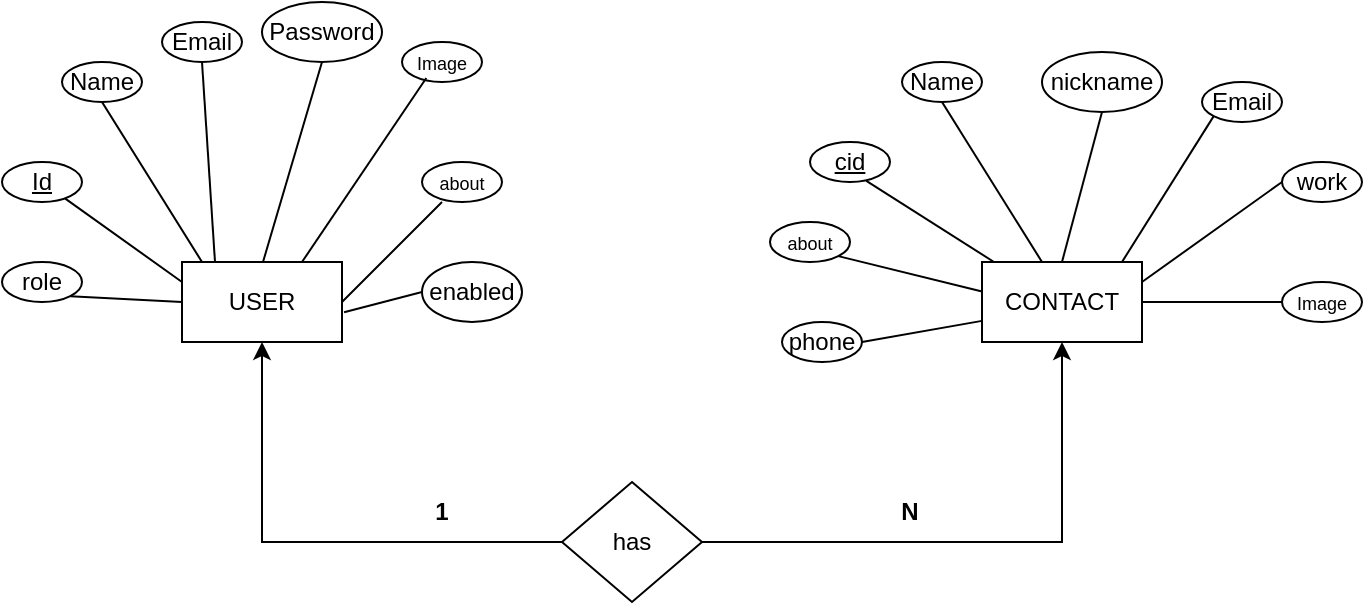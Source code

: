 <mxfile version="25.0.3">
  <diagram name="Page-1" id="F66A-szbmLRaUHfKmccK">
    <mxGraphModel dx="1434" dy="900" grid="1" gridSize="10" guides="1" tooltips="1" connect="1" arrows="1" fold="1" page="1" pageScale="1" pageWidth="827" pageHeight="1169" math="0" shadow="0">
      <root>
        <mxCell id="0" />
        <mxCell id="1" parent="0" />
        <mxCell id="NelPy1c94kWbyCOHuxXx-1" value="USER" style="rounded=0;whiteSpace=wrap;html=1;" vertex="1" parent="1">
          <mxGeometry x="100" y="510" width="80" height="40" as="geometry" />
        </mxCell>
        <mxCell id="NelPy1c94kWbyCOHuxXx-2" value="CONTACT" style="rounded=0;whiteSpace=wrap;html=1;" vertex="1" parent="1">
          <mxGeometry x="500" y="510" width="80" height="40" as="geometry" />
        </mxCell>
        <mxCell id="NelPy1c94kWbyCOHuxXx-3" value="&lt;u&gt;Id&lt;/u&gt;" style="ellipse;whiteSpace=wrap;html=1;" vertex="1" parent="1">
          <mxGeometry x="10" y="460" width="40" height="20" as="geometry" />
        </mxCell>
        <mxCell id="NelPy1c94kWbyCOHuxXx-4" value="Name" style="ellipse;whiteSpace=wrap;html=1;" vertex="1" parent="1">
          <mxGeometry x="40" y="410" width="40" height="20" as="geometry" />
        </mxCell>
        <mxCell id="NelPy1c94kWbyCOHuxXx-5" value="Email" style="ellipse;whiteSpace=wrap;html=1;" vertex="1" parent="1">
          <mxGeometry x="90" y="390" width="40" height="20" as="geometry" />
        </mxCell>
        <mxCell id="NelPy1c94kWbyCOHuxXx-6" value="&lt;font&gt;Password&lt;/font&gt;" style="ellipse;whiteSpace=wrap;html=1;" vertex="1" parent="1">
          <mxGeometry x="140" y="380" width="60" height="30" as="geometry" />
        </mxCell>
        <mxCell id="NelPy1c94kWbyCOHuxXx-8" value="&lt;font style=&quot;font-size: 9px;&quot;&gt;Image&lt;/font&gt;" style="ellipse;whiteSpace=wrap;html=1;" vertex="1" parent="1">
          <mxGeometry x="210" y="400" width="40" height="20" as="geometry" />
        </mxCell>
        <mxCell id="NelPy1c94kWbyCOHuxXx-9" value="&lt;font style=&quot;font-size: 9px;&quot;&gt;about&lt;/font&gt;" style="ellipse;whiteSpace=wrap;html=1;" vertex="1" parent="1">
          <mxGeometry x="220" y="460" width="40" height="20" as="geometry" />
        </mxCell>
        <mxCell id="NelPy1c94kWbyCOHuxXx-10" value="role" style="ellipse;whiteSpace=wrap;html=1;" vertex="1" parent="1">
          <mxGeometry x="10" y="510" width="40" height="20" as="geometry" />
        </mxCell>
        <mxCell id="NelPy1c94kWbyCOHuxXx-11" value="enabled" style="ellipse;whiteSpace=wrap;html=1;" vertex="1" parent="1">
          <mxGeometry x="220" y="510" width="50" height="30" as="geometry" />
        </mxCell>
        <mxCell id="NelPy1c94kWbyCOHuxXx-12" value="" style="endArrow=none;html=1;rounded=0;entryX=0.25;entryY=1;entryDx=0;entryDy=0;entryPerimeter=0;" edge="1" parent="1" target="NelPy1c94kWbyCOHuxXx-9">
          <mxGeometry width="50" height="50" relative="1" as="geometry">
            <mxPoint x="180" y="530" as="sourcePoint" />
            <mxPoint x="230" y="480" as="targetPoint" />
          </mxGeometry>
        </mxCell>
        <mxCell id="NelPy1c94kWbyCOHuxXx-13" value="" style="endArrow=none;html=1;rounded=0;exitX=1.013;exitY=0.629;exitDx=0;exitDy=0;exitPerimeter=0;entryX=0;entryY=0.5;entryDx=0;entryDy=0;" edge="1" parent="1" source="NelPy1c94kWbyCOHuxXx-1" target="NelPy1c94kWbyCOHuxXx-11">
          <mxGeometry width="50" height="50" relative="1" as="geometry">
            <mxPoint x="190" y="540" as="sourcePoint" />
            <mxPoint x="240" y="490" as="targetPoint" />
          </mxGeometry>
        </mxCell>
        <mxCell id="NelPy1c94kWbyCOHuxXx-16" value="" style="endArrow=none;html=1;rounded=0;entryX=0.304;entryY=0.9;entryDx=0;entryDy=0;entryPerimeter=0;" edge="1" parent="1" target="NelPy1c94kWbyCOHuxXx-8">
          <mxGeometry width="50" height="50" relative="1" as="geometry">
            <mxPoint x="160" y="510" as="sourcePoint" />
            <mxPoint x="210" y="460" as="targetPoint" />
          </mxGeometry>
        </mxCell>
        <mxCell id="NelPy1c94kWbyCOHuxXx-17" value="" style="endArrow=none;html=1;rounded=0;entryX=0.5;entryY=1;entryDx=0;entryDy=0;" edge="1" parent="1" target="NelPy1c94kWbyCOHuxXx-6">
          <mxGeometry width="50" height="50" relative="1" as="geometry">
            <mxPoint x="140.5" y="510" as="sourcePoint" />
            <mxPoint x="199.5" y="421" as="targetPoint" />
          </mxGeometry>
        </mxCell>
        <mxCell id="NelPy1c94kWbyCOHuxXx-18" value="" style="endArrow=none;html=1;rounded=0;entryX=0.5;entryY=1;entryDx=0;entryDy=0;" edge="1" parent="1" target="NelPy1c94kWbyCOHuxXx-5">
          <mxGeometry width="50" height="50" relative="1" as="geometry">
            <mxPoint x="116.5" y="510" as="sourcePoint" />
            <mxPoint x="140" y="413" as="targetPoint" />
          </mxGeometry>
        </mxCell>
        <mxCell id="NelPy1c94kWbyCOHuxXx-19" value="" style="endArrow=none;html=1;rounded=0;exitX=1;exitY=1;exitDx=0;exitDy=0;" edge="1" parent="1" source="NelPy1c94kWbyCOHuxXx-10">
          <mxGeometry width="50" height="50" relative="1" as="geometry">
            <mxPoint x="50" y="580" as="sourcePoint" />
            <mxPoint x="100" y="530" as="targetPoint" />
          </mxGeometry>
        </mxCell>
        <mxCell id="NelPy1c94kWbyCOHuxXx-20" value="" style="endArrow=none;html=1;rounded=0;" edge="1" parent="1" source="NelPy1c94kWbyCOHuxXx-3">
          <mxGeometry width="50" height="50" relative="1" as="geometry">
            <mxPoint x="50" y="570" as="sourcePoint" />
            <mxPoint x="100" y="520" as="targetPoint" />
          </mxGeometry>
        </mxCell>
        <mxCell id="NelPy1c94kWbyCOHuxXx-21" value="" style="endArrow=none;html=1;rounded=0;exitX=0.5;exitY=1;exitDx=0;exitDy=0;" edge="1" parent="1" source="NelPy1c94kWbyCOHuxXx-4">
          <mxGeometry width="50" height="50" relative="1" as="geometry">
            <mxPoint x="60" y="560" as="sourcePoint" />
            <mxPoint x="110" y="510" as="targetPoint" />
          </mxGeometry>
        </mxCell>
        <mxCell id="NelPy1c94kWbyCOHuxXx-22" value="Name" style="ellipse;whiteSpace=wrap;html=1;" vertex="1" parent="1">
          <mxGeometry x="460" y="410" width="40" height="20" as="geometry" />
        </mxCell>
        <mxCell id="NelPy1c94kWbyCOHuxXx-23" value="&lt;u&gt;cid&lt;/u&gt;" style="ellipse;whiteSpace=wrap;html=1;" vertex="1" parent="1">
          <mxGeometry x="414" y="450" width="40" height="20" as="geometry" />
        </mxCell>
        <mxCell id="NelPy1c94kWbyCOHuxXx-24" value="&lt;font style=&quot;font-size: 9px;&quot;&gt;about&lt;/font&gt;" style="ellipse;whiteSpace=wrap;html=1;" vertex="1" parent="1">
          <mxGeometry x="394" y="490" width="40" height="20" as="geometry" />
        </mxCell>
        <mxCell id="NelPy1c94kWbyCOHuxXx-25" value="phone" style="ellipse;whiteSpace=wrap;html=1;" vertex="1" parent="1">
          <mxGeometry x="400" y="540" width="40" height="20" as="geometry" />
        </mxCell>
        <mxCell id="NelPy1c94kWbyCOHuxXx-26" value="Email" style="ellipse;whiteSpace=wrap;html=1;" vertex="1" parent="1">
          <mxGeometry x="610" y="420" width="40" height="20" as="geometry" />
        </mxCell>
        <mxCell id="NelPy1c94kWbyCOHuxXx-27" value="&lt;font&gt;nickname&lt;/font&gt;" style="ellipse;whiteSpace=wrap;html=1;" vertex="1" parent="1">
          <mxGeometry x="530" y="405" width="60" height="30" as="geometry" />
        </mxCell>
        <mxCell id="NelPy1c94kWbyCOHuxXx-28" value="work" style="ellipse;whiteSpace=wrap;html=1;" vertex="1" parent="1">
          <mxGeometry x="650" y="460" width="40" height="20" as="geometry" />
        </mxCell>
        <mxCell id="NelPy1c94kWbyCOHuxXx-29" value="&lt;font style=&quot;font-size: 9px;&quot;&gt;Image&lt;/font&gt;" style="ellipse;whiteSpace=wrap;html=1;" vertex="1" parent="1">
          <mxGeometry x="650" y="520" width="40" height="20" as="geometry" />
        </mxCell>
        <mxCell id="NelPy1c94kWbyCOHuxXx-30" value="" style="endArrow=none;html=1;rounded=0;entryX=0;entryY=1;entryDx=0;entryDy=0;" edge="1" parent="1" target="NelPy1c94kWbyCOHuxXx-26">
          <mxGeometry width="50" height="50" relative="1" as="geometry">
            <mxPoint x="570" y="510" as="sourcePoint" />
            <mxPoint x="620" y="460" as="targetPoint" />
          </mxGeometry>
        </mxCell>
        <mxCell id="NelPy1c94kWbyCOHuxXx-31" value="" style="endArrow=none;html=1;rounded=0;entryX=0;entryY=0.5;entryDx=0;entryDy=0;" edge="1" parent="1" target="NelPy1c94kWbyCOHuxXx-28">
          <mxGeometry width="50" height="50" relative="1" as="geometry">
            <mxPoint x="580" y="520" as="sourcePoint" />
            <mxPoint x="626" y="447" as="targetPoint" />
          </mxGeometry>
        </mxCell>
        <mxCell id="NelPy1c94kWbyCOHuxXx-32" value="" style="endArrow=none;html=1;rounded=0;entryX=0;entryY=0.5;entryDx=0;entryDy=0;" edge="1" parent="1" target="NelPy1c94kWbyCOHuxXx-29">
          <mxGeometry width="50" height="50" relative="1" as="geometry">
            <mxPoint x="580" y="530" as="sourcePoint" />
            <mxPoint x="650" y="480" as="targetPoint" />
          </mxGeometry>
        </mxCell>
        <mxCell id="NelPy1c94kWbyCOHuxXx-33" value="" style="endArrow=none;html=1;rounded=0;entryX=0;entryY=0.5;entryDx=0;entryDy=0;exitX=1;exitY=0.5;exitDx=0;exitDy=0;" edge="1" parent="1" source="NelPy1c94kWbyCOHuxXx-25">
          <mxGeometry width="50" height="50" relative="1" as="geometry">
            <mxPoint x="430" y="539.43" as="sourcePoint" />
            <mxPoint x="500" y="539.43" as="targetPoint" />
          </mxGeometry>
        </mxCell>
        <mxCell id="NelPy1c94kWbyCOHuxXx-34" value="" style="endArrow=none;html=1;rounded=0;entryX=0;entryY=0.5;entryDx=0;entryDy=0;exitX=1;exitY=1;exitDx=0;exitDy=0;" edge="1" parent="1" source="NelPy1c94kWbyCOHuxXx-24">
          <mxGeometry width="50" height="50" relative="1" as="geometry">
            <mxPoint x="440" y="535.29" as="sourcePoint" />
            <mxPoint x="500" y="524.72" as="targetPoint" />
          </mxGeometry>
        </mxCell>
        <mxCell id="NelPy1c94kWbyCOHuxXx-35" value="" style="endArrow=none;html=1;rounded=0;entryX=0;entryY=0.5;entryDx=0;entryDy=0;exitX=0.704;exitY=0.971;exitDx=0;exitDy=0;exitPerimeter=0;" edge="1" parent="1" source="NelPy1c94kWbyCOHuxXx-23">
          <mxGeometry width="50" height="50" relative="1" as="geometry">
            <mxPoint x="434" y="492.28" as="sourcePoint" />
            <mxPoint x="506" y="510.0" as="targetPoint" />
          </mxGeometry>
        </mxCell>
        <mxCell id="NelPy1c94kWbyCOHuxXx-36" value="" style="endArrow=none;html=1;rounded=0;entryX=0;entryY=0.5;entryDx=0;entryDy=0;exitX=0.5;exitY=1;exitDx=0;exitDy=0;" edge="1" parent="1" source="NelPy1c94kWbyCOHuxXx-22">
          <mxGeometry width="50" height="50" relative="1" as="geometry">
            <mxPoint x="466" y="469" as="sourcePoint" />
            <mxPoint x="530" y="510.0" as="targetPoint" />
          </mxGeometry>
        </mxCell>
        <mxCell id="NelPy1c94kWbyCOHuxXx-37" value="" style="endArrow=none;html=1;rounded=0;entryX=0.5;entryY=0;entryDx=0;entryDy=0;exitX=0.5;exitY=1;exitDx=0;exitDy=0;" edge="1" parent="1" source="NelPy1c94kWbyCOHuxXx-27" target="NelPy1c94kWbyCOHuxXx-2">
          <mxGeometry width="50" height="50" relative="1" as="geometry">
            <mxPoint x="490" y="440" as="sourcePoint" />
            <mxPoint x="540" y="520.0" as="targetPoint" />
          </mxGeometry>
        </mxCell>
        <mxCell id="NelPy1c94kWbyCOHuxXx-39" style="edgeStyle=orthogonalEdgeStyle;rounded=0;orthogonalLoop=1;jettySize=auto;html=1;exitX=1;exitY=0.5;exitDx=0;exitDy=0;entryX=0.5;entryY=1;entryDx=0;entryDy=0;" edge="1" parent="1" source="NelPy1c94kWbyCOHuxXx-38" target="NelPy1c94kWbyCOHuxXx-2">
          <mxGeometry relative="1" as="geometry" />
        </mxCell>
        <mxCell id="NelPy1c94kWbyCOHuxXx-40" style="edgeStyle=orthogonalEdgeStyle;rounded=0;orthogonalLoop=1;jettySize=auto;html=1;exitX=0;exitY=0.5;exitDx=0;exitDy=0;entryX=0.5;entryY=1;entryDx=0;entryDy=0;" edge="1" parent="1" source="NelPy1c94kWbyCOHuxXx-38" target="NelPy1c94kWbyCOHuxXx-1">
          <mxGeometry relative="1" as="geometry" />
        </mxCell>
        <mxCell id="NelPy1c94kWbyCOHuxXx-38" value="has" style="rhombus;whiteSpace=wrap;html=1;" vertex="1" parent="1">
          <mxGeometry x="290" y="620" width="70" height="60" as="geometry" />
        </mxCell>
        <mxCell id="NelPy1c94kWbyCOHuxXx-41" value="&lt;b&gt;1&lt;/b&gt;" style="text;html=1;align=center;verticalAlign=middle;whiteSpace=wrap;rounded=0;" vertex="1" parent="1">
          <mxGeometry x="200" y="620" width="60" height="30" as="geometry" />
        </mxCell>
        <mxCell id="NelPy1c94kWbyCOHuxXx-42" value="&lt;b&gt;N&lt;/b&gt;" style="text;html=1;align=center;verticalAlign=middle;whiteSpace=wrap;rounded=0;" vertex="1" parent="1">
          <mxGeometry x="434" y="620" width="60" height="30" as="geometry" />
        </mxCell>
      </root>
    </mxGraphModel>
  </diagram>
</mxfile>
